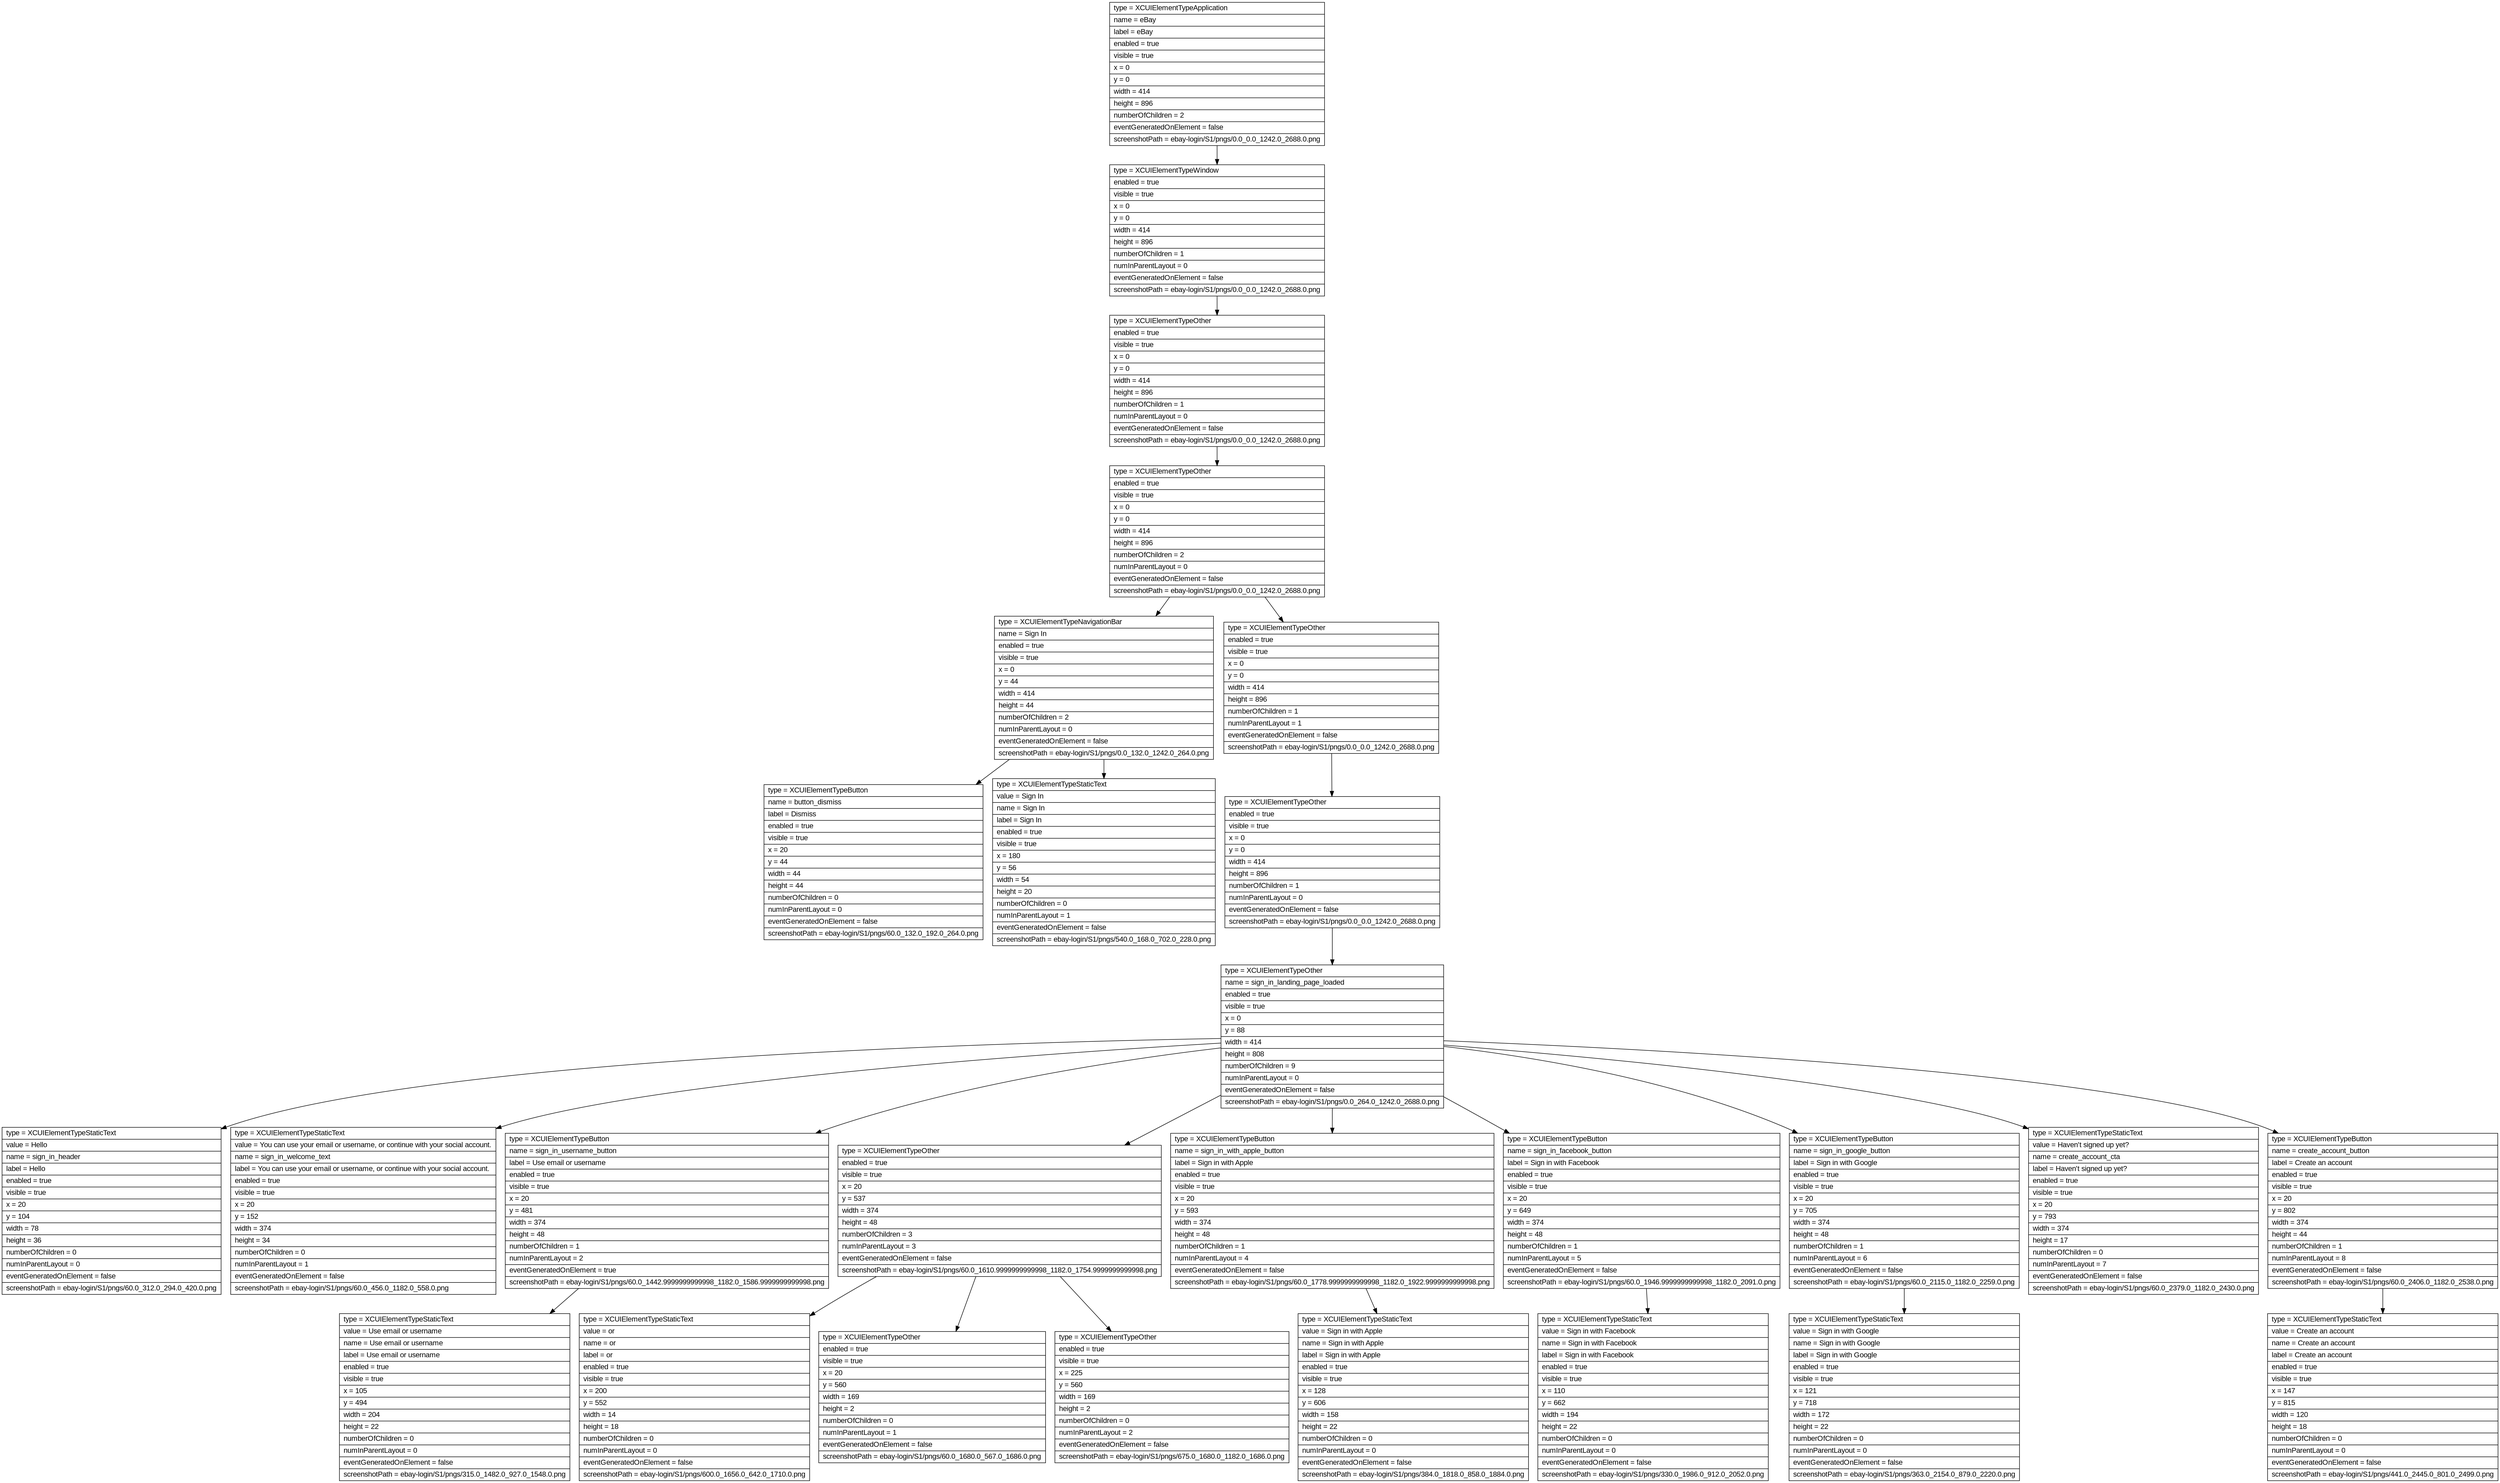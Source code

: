 digraph Layout {

	node [shape=record fontname=Arial];

	0	[label="{type = XCUIElementTypeApplication\l|name = eBay\l|label = eBay\l|enabled = true\l|visible = true\l|x = 0\l|y = 0\l|width = 414\l|height = 896\l|numberOfChildren = 2\l|eventGeneratedOnElement = false \l|screenshotPath = ebay-login/S1/pngs/0.0_0.0_1242.0_2688.0.png\l}"]
	1	[label="{type = XCUIElementTypeWindow\l|enabled = true\l|visible = true\l|x = 0\l|y = 0\l|width = 414\l|height = 896\l|numberOfChildren = 1\l|numInParentLayout = 0\l|eventGeneratedOnElement = false \l|screenshotPath = ebay-login/S1/pngs/0.0_0.0_1242.0_2688.0.png\l}"]
	2	[label="{type = XCUIElementTypeOther\l|enabled = true\l|visible = true\l|x = 0\l|y = 0\l|width = 414\l|height = 896\l|numberOfChildren = 1\l|numInParentLayout = 0\l|eventGeneratedOnElement = false \l|screenshotPath = ebay-login/S1/pngs/0.0_0.0_1242.0_2688.0.png\l}"]
	3	[label="{type = XCUIElementTypeOther\l|enabled = true\l|visible = true\l|x = 0\l|y = 0\l|width = 414\l|height = 896\l|numberOfChildren = 2\l|numInParentLayout = 0\l|eventGeneratedOnElement = false \l|screenshotPath = ebay-login/S1/pngs/0.0_0.0_1242.0_2688.0.png\l}"]
	4	[label="{type = XCUIElementTypeNavigationBar\l|name = Sign In\l|enabled = true\l|visible = true\l|x = 0\l|y = 44\l|width = 414\l|height = 44\l|numberOfChildren = 2\l|numInParentLayout = 0\l|eventGeneratedOnElement = false \l|screenshotPath = ebay-login/S1/pngs/0.0_132.0_1242.0_264.0.png\l}"]
	5	[label="{type = XCUIElementTypeOther\l|enabled = true\l|visible = true\l|x = 0\l|y = 0\l|width = 414\l|height = 896\l|numberOfChildren = 1\l|numInParentLayout = 1\l|eventGeneratedOnElement = false \l|screenshotPath = ebay-login/S1/pngs/0.0_0.0_1242.0_2688.0.png\l}"]
	6	[label="{type = XCUIElementTypeButton\l|name = button_dismiss\l|label = Dismiss\l|enabled = true\l|visible = true\l|x = 20\l|y = 44\l|width = 44\l|height = 44\l|numberOfChildren = 0\l|numInParentLayout = 0\l|eventGeneratedOnElement = false \l|screenshotPath = ebay-login/S1/pngs/60.0_132.0_192.0_264.0.png\l}"]
	7	[label="{type = XCUIElementTypeStaticText\l|value = Sign In\l|name = Sign In\l|label = Sign In\l|enabled = true\l|visible = true\l|x = 180\l|y = 56\l|width = 54\l|height = 20\l|numberOfChildren = 0\l|numInParentLayout = 1\l|eventGeneratedOnElement = false \l|screenshotPath = ebay-login/S1/pngs/540.0_168.0_702.0_228.0.png\l}"]
	8	[label="{type = XCUIElementTypeOther\l|enabled = true\l|visible = true\l|x = 0\l|y = 0\l|width = 414\l|height = 896\l|numberOfChildren = 1\l|numInParentLayout = 0\l|eventGeneratedOnElement = false \l|screenshotPath = ebay-login/S1/pngs/0.0_0.0_1242.0_2688.0.png\l}"]
	9	[label="{type = XCUIElementTypeOther\l|name = sign_in_landing_page_loaded\l|enabled = true\l|visible = true\l|x = 0\l|y = 88\l|width = 414\l|height = 808\l|numberOfChildren = 9\l|numInParentLayout = 0\l|eventGeneratedOnElement = false \l|screenshotPath = ebay-login/S1/pngs/0.0_264.0_1242.0_2688.0.png\l}"]
	10	[label="{type = XCUIElementTypeStaticText\l|value = Hello\l|name = sign_in_header\l|label = Hello\l|enabled = true\l|visible = true\l|x = 20\l|y = 104\l|width = 78\l|height = 36\l|numberOfChildren = 0\l|numInParentLayout = 0\l|eventGeneratedOnElement = false \l|screenshotPath = ebay-login/S1/pngs/60.0_312.0_294.0_420.0.png\l}"]
	11	[label="{type = XCUIElementTypeStaticText\l|value = You can use your email or username, or continue with your social account.\l|name = sign_in_welcome_text\l|label = You can use your email or username, or continue with your social account.\l|enabled = true\l|visible = true\l|x = 20\l|y = 152\l|width = 374\l|height = 34\l|numberOfChildren = 0\l|numInParentLayout = 1\l|eventGeneratedOnElement = false \l|screenshotPath = ebay-login/S1/pngs/60.0_456.0_1182.0_558.0.png\l}"]
	12	[label="{type = XCUIElementTypeButton\l|name = sign_in_username_button\l|label = Use email or username\l|enabled = true\l|visible = true\l|x = 20\l|y = 481\l|width = 374\l|height = 48\l|numberOfChildren = 1\l|numInParentLayout = 2\l|eventGeneratedOnElement = true \l|screenshotPath = ebay-login/S1/pngs/60.0_1442.9999999999998_1182.0_1586.9999999999998.png\l}"]
	13	[label="{type = XCUIElementTypeOther\l|enabled = true\l|visible = true\l|x = 20\l|y = 537\l|width = 374\l|height = 48\l|numberOfChildren = 3\l|numInParentLayout = 3\l|eventGeneratedOnElement = false \l|screenshotPath = ebay-login/S1/pngs/60.0_1610.9999999999998_1182.0_1754.9999999999998.png\l}"]
	14	[label="{type = XCUIElementTypeButton\l|name = sign_in_with_apple_button\l|label = Sign in with Apple\l|enabled = true\l|visible = true\l|x = 20\l|y = 593\l|width = 374\l|height = 48\l|numberOfChildren = 1\l|numInParentLayout = 4\l|eventGeneratedOnElement = false \l|screenshotPath = ebay-login/S1/pngs/60.0_1778.9999999999998_1182.0_1922.9999999999998.png\l}"]
	15	[label="{type = XCUIElementTypeButton\l|name = sign_in_facebook_button\l|label = Sign in with Facebook\l|enabled = true\l|visible = true\l|x = 20\l|y = 649\l|width = 374\l|height = 48\l|numberOfChildren = 1\l|numInParentLayout = 5\l|eventGeneratedOnElement = false \l|screenshotPath = ebay-login/S1/pngs/60.0_1946.9999999999998_1182.0_2091.0.png\l}"]
	16	[label="{type = XCUIElementTypeButton\l|name = sign_in_google_button\l|label = Sign in with Google\l|enabled = true\l|visible = true\l|x = 20\l|y = 705\l|width = 374\l|height = 48\l|numberOfChildren = 1\l|numInParentLayout = 6\l|eventGeneratedOnElement = false \l|screenshotPath = ebay-login/S1/pngs/60.0_2115.0_1182.0_2259.0.png\l}"]
	17	[label="{type = XCUIElementTypeStaticText\l|value = Haven't signed up yet?\l|name = create_account_cta\l|label = Haven't signed up yet?\l|enabled = true\l|visible = true\l|x = 20\l|y = 793\l|width = 374\l|height = 17\l|numberOfChildren = 0\l|numInParentLayout = 7\l|eventGeneratedOnElement = false \l|screenshotPath = ebay-login/S1/pngs/60.0_2379.0_1182.0_2430.0.png\l}"]
	18	[label="{type = XCUIElementTypeButton\l|name = create_account_button\l|label = Create an account\l|enabled = true\l|visible = true\l|x = 20\l|y = 802\l|width = 374\l|height = 44\l|numberOfChildren = 1\l|numInParentLayout = 8\l|eventGeneratedOnElement = false \l|screenshotPath = ebay-login/S1/pngs/60.0_2406.0_1182.0_2538.0.png\l}"]
	19	[label="{type = XCUIElementTypeStaticText\l|value = Use email or username\l|name = Use email or username\l|label = Use email or username\l|enabled = true\l|visible = true\l|x = 105\l|y = 494\l|width = 204\l|height = 22\l|numberOfChildren = 0\l|numInParentLayout = 0\l|eventGeneratedOnElement = false \l|screenshotPath = ebay-login/S1/pngs/315.0_1482.0_927.0_1548.0.png\l}"]
	20	[label="{type = XCUIElementTypeStaticText\l|value = or\l|name = or\l|label = or\l|enabled = true\l|visible = true\l|x = 200\l|y = 552\l|width = 14\l|height = 18\l|numberOfChildren = 0\l|numInParentLayout = 0\l|eventGeneratedOnElement = false \l|screenshotPath = ebay-login/S1/pngs/600.0_1656.0_642.0_1710.0.png\l}"]
	21	[label="{type = XCUIElementTypeOther\l|enabled = true\l|visible = true\l|x = 20\l|y = 560\l|width = 169\l|height = 2\l|numberOfChildren = 0\l|numInParentLayout = 1\l|eventGeneratedOnElement = false \l|screenshotPath = ebay-login/S1/pngs/60.0_1680.0_567.0_1686.0.png\l}"]
	22	[label="{type = XCUIElementTypeOther\l|enabled = true\l|visible = true\l|x = 225\l|y = 560\l|width = 169\l|height = 2\l|numberOfChildren = 0\l|numInParentLayout = 2\l|eventGeneratedOnElement = false \l|screenshotPath = ebay-login/S1/pngs/675.0_1680.0_1182.0_1686.0.png\l}"]
	23	[label="{type = XCUIElementTypeStaticText\l|value = Sign in with Apple\l|name = Sign in with Apple\l|label = Sign in with Apple\l|enabled = true\l|visible = true\l|x = 128\l|y = 606\l|width = 158\l|height = 22\l|numberOfChildren = 0\l|numInParentLayout = 0\l|eventGeneratedOnElement = false \l|screenshotPath = ebay-login/S1/pngs/384.0_1818.0_858.0_1884.0.png\l}"]
	24	[label="{type = XCUIElementTypeStaticText\l|value = Sign in with Facebook\l|name = Sign in with Facebook\l|label = Sign in with Facebook\l|enabled = true\l|visible = true\l|x = 110\l|y = 662\l|width = 194\l|height = 22\l|numberOfChildren = 0\l|numInParentLayout = 0\l|eventGeneratedOnElement = false \l|screenshotPath = ebay-login/S1/pngs/330.0_1986.0_912.0_2052.0.png\l}"]
	25	[label="{type = XCUIElementTypeStaticText\l|value = Sign in with Google\l|name = Sign in with Google\l|label = Sign in with Google\l|enabled = true\l|visible = true\l|x = 121\l|y = 718\l|width = 172\l|height = 22\l|numberOfChildren = 0\l|numInParentLayout = 0\l|eventGeneratedOnElement = false \l|screenshotPath = ebay-login/S1/pngs/363.0_2154.0_879.0_2220.0.png\l}"]
	26	[label="{type = XCUIElementTypeStaticText\l|value = Create an account\l|name = Create an account\l|label = Create an account\l|enabled = true\l|visible = true\l|x = 147\l|y = 815\l|width = 120\l|height = 18\l|numberOfChildren = 0\l|numInParentLayout = 0\l|eventGeneratedOnElement = false \l|screenshotPath = ebay-login/S1/pngs/441.0_2445.0_801.0_2499.0.png\l}"]


	0 -> 1
	1 -> 2
	2 -> 3
	3 -> 4
	3 -> 5
	4 -> 6
	4 -> 7
	5 -> 8
	8 -> 9
	9 -> 10
	9 -> 11
	9 -> 12
	9 -> 13
	9 -> 14
	9 -> 15
	9 -> 16
	9 -> 17
	9 -> 18
	12 -> 19
	13 -> 20
	13 -> 21
	13 -> 22
	14 -> 23
	15 -> 24
	16 -> 25
	18 -> 26


}